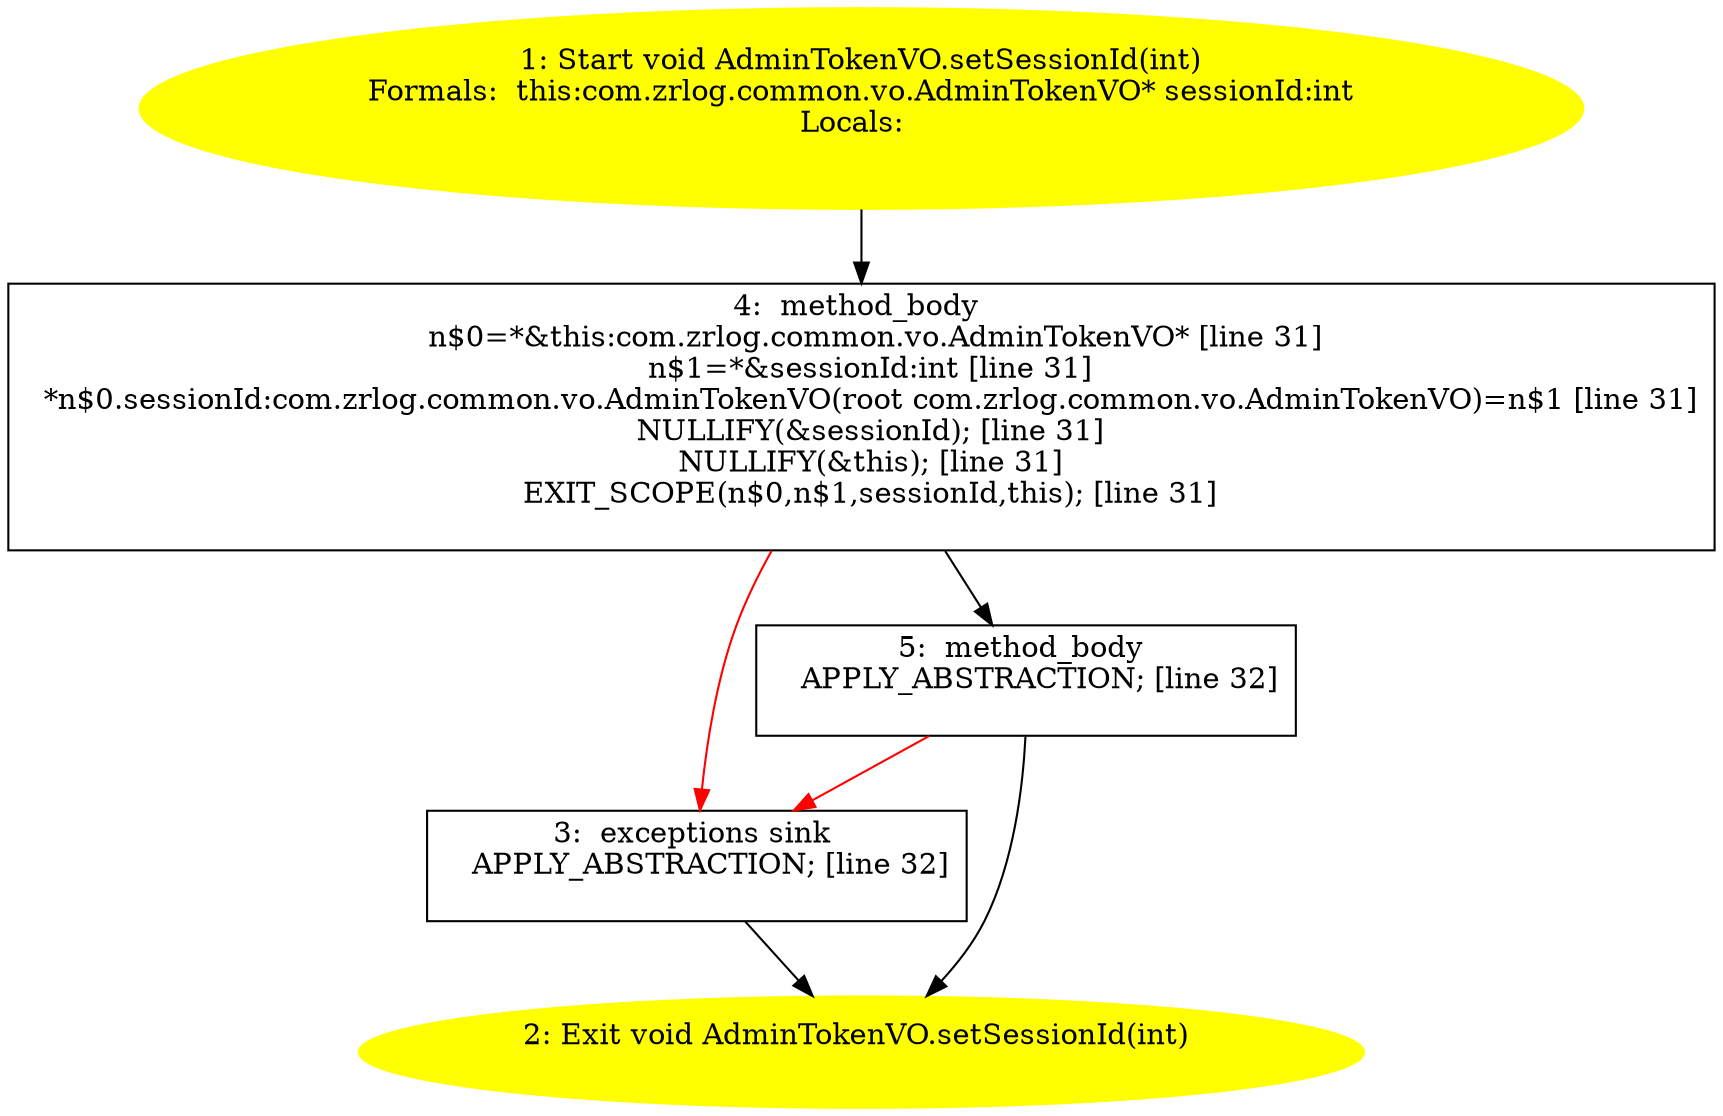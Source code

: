 /* @generated */
digraph cfg {
"com.zrlog.common.vo.AdminTokenVO.setSessionId(int):void.5c0f9e306110a7a3419a927403716d64_1" [label="1: Start void AdminTokenVO.setSessionId(int)\nFormals:  this:com.zrlog.common.vo.AdminTokenVO* sessionId:int\nLocals:  \n  " color=yellow style=filled]
	

	 "com.zrlog.common.vo.AdminTokenVO.setSessionId(int):void.5c0f9e306110a7a3419a927403716d64_1" -> "com.zrlog.common.vo.AdminTokenVO.setSessionId(int):void.5c0f9e306110a7a3419a927403716d64_4" ;
"com.zrlog.common.vo.AdminTokenVO.setSessionId(int):void.5c0f9e306110a7a3419a927403716d64_2" [label="2: Exit void AdminTokenVO.setSessionId(int) \n  " color=yellow style=filled]
	

"com.zrlog.common.vo.AdminTokenVO.setSessionId(int):void.5c0f9e306110a7a3419a927403716d64_3" [label="3:  exceptions sink \n   APPLY_ABSTRACTION; [line 32]\n " shape="box"]
	

	 "com.zrlog.common.vo.AdminTokenVO.setSessionId(int):void.5c0f9e306110a7a3419a927403716d64_3" -> "com.zrlog.common.vo.AdminTokenVO.setSessionId(int):void.5c0f9e306110a7a3419a927403716d64_2" ;
"com.zrlog.common.vo.AdminTokenVO.setSessionId(int):void.5c0f9e306110a7a3419a927403716d64_4" [label="4:  method_body \n   n$0=*&this:com.zrlog.common.vo.AdminTokenVO* [line 31]\n  n$1=*&sessionId:int [line 31]\n  *n$0.sessionId:com.zrlog.common.vo.AdminTokenVO(root com.zrlog.common.vo.AdminTokenVO)=n$1 [line 31]\n  NULLIFY(&sessionId); [line 31]\n  NULLIFY(&this); [line 31]\n  EXIT_SCOPE(n$0,n$1,sessionId,this); [line 31]\n " shape="box"]
	

	 "com.zrlog.common.vo.AdminTokenVO.setSessionId(int):void.5c0f9e306110a7a3419a927403716d64_4" -> "com.zrlog.common.vo.AdminTokenVO.setSessionId(int):void.5c0f9e306110a7a3419a927403716d64_5" ;
	 "com.zrlog.common.vo.AdminTokenVO.setSessionId(int):void.5c0f9e306110a7a3419a927403716d64_4" -> "com.zrlog.common.vo.AdminTokenVO.setSessionId(int):void.5c0f9e306110a7a3419a927403716d64_3" [color="red" ];
"com.zrlog.common.vo.AdminTokenVO.setSessionId(int):void.5c0f9e306110a7a3419a927403716d64_5" [label="5:  method_body \n   APPLY_ABSTRACTION; [line 32]\n " shape="box"]
	

	 "com.zrlog.common.vo.AdminTokenVO.setSessionId(int):void.5c0f9e306110a7a3419a927403716d64_5" -> "com.zrlog.common.vo.AdminTokenVO.setSessionId(int):void.5c0f9e306110a7a3419a927403716d64_2" ;
	 "com.zrlog.common.vo.AdminTokenVO.setSessionId(int):void.5c0f9e306110a7a3419a927403716d64_5" -> "com.zrlog.common.vo.AdminTokenVO.setSessionId(int):void.5c0f9e306110a7a3419a927403716d64_3" [color="red" ];
}
